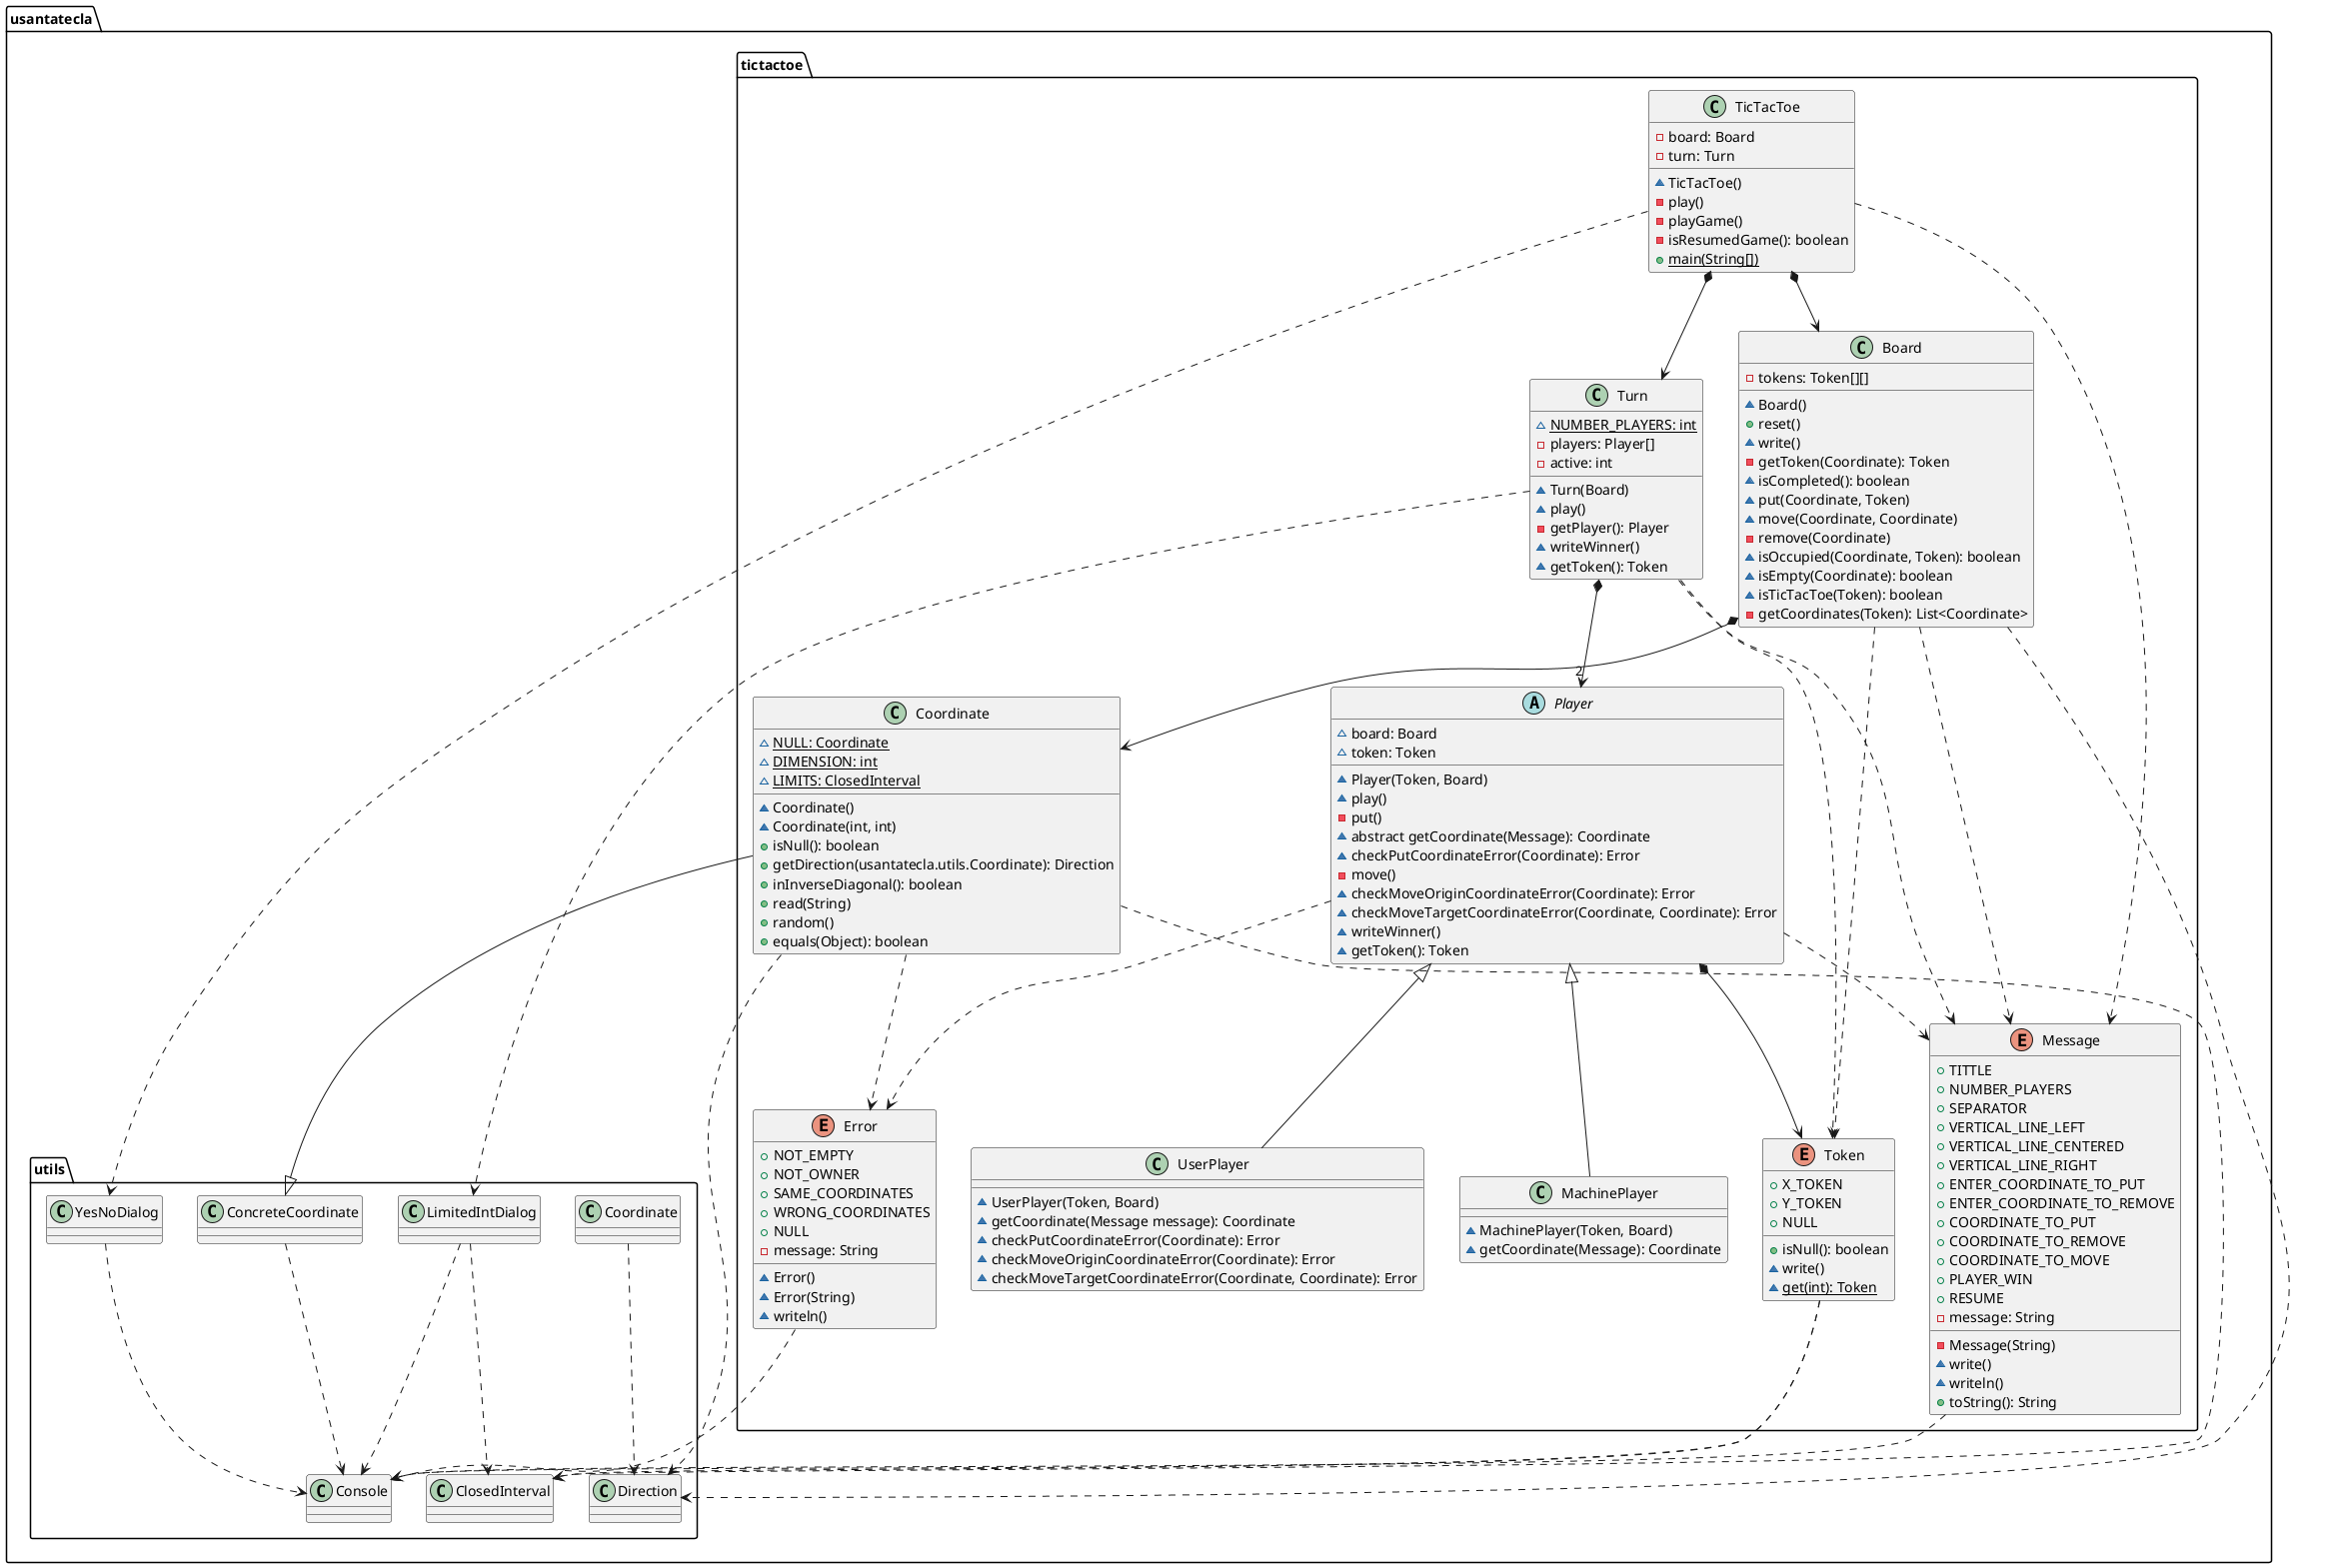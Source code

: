 @startuml tictactoe
namespace usantatecla.tictactoe {
class Board {
	- tokens: Token[][] 
	~ Board()
	+ reset() 
	~ write() 
	- getToken(Coordinate): Token 
	~ isCompleted(): boolean 
	~ put(Coordinate, Token) 
	~ move(Coordinate, Coordinate) 
	- remove(Coordinate) 
	~ isOccupied(Coordinate, Token): boolean 
	~ isEmpty(Coordinate): boolean
	~ isTicTacToe(Token): boolean
	- getCoordinates(Token): List<Coordinate> 
}

class Coordinate {
	~ NULL: {static} Coordinate
	~ DIMENSION: {static} int 
	~ LIMITS: {static} ClosedInterval 
	~ Coordinate()
	~ Coordinate(int, int)
	+ isNull(): boolean 
	+ getDirection(usantatecla.utils.Coordinate): Direction 
	+ inInverseDiagonal(): boolean 
	+ read(String)
	+ random() 
	+ equals(Object): boolean 
}

enum Error {

	+ NOT_EMPTY
	+ NOT_OWNER
	+ SAME_COORDINATES
	+ WRONG_COORDINATES
	+ NULL
	- message: String 
	~ Error()
	~ Error(String)
	~ writeln()
}

class MachinePlayer {
	~ MachinePlayer(Token, Board)
	~ getCoordinate(Message): Coordinate 
}

enum Message {
	+ TITTLE
	+ NUMBER_PLAYERS
	+ SEPARATOR
	+ VERTICAL_LINE_LEFT
	+ VERTICAL_LINE_CENTERED
	+ VERTICAL_LINE_RIGHT
	+ ENTER_COORDINATE_TO_PUT
	+ ENTER_COORDINATE_TO_REMOVE
	+ COORDINATE_TO_PUT
	+ COORDINATE_TO_REMOVE
	+ COORDINATE_TO_MOVE
	+ PLAYER_WIN
	+ RESUME
	- message: String 
	- Message(String)
	~ write()
	~ writeln()
	+ toString(): String 
}


abstract class Player {
	~ board: Board 
	~ token: Token 
	~ Player(Token, Board)
	~ play()
	- put()
	~ abstract getCoordinate(Message): Coordinate 
	~ checkPutCoordinateError(Coordinate): Error 
	- move()
	~ checkMoveOriginCoordinateError(Coordinate): Error 
	~ checkMoveTargetCoordinateError(Coordinate, Coordinate): Error 
	~ writeWinner()
	~ getToken(): Token 
}

class TicTacToe{
    - board: Board 
	- turn: Turn 
    ~ TicTacToe()
	- play()
    - playGame()
	- isResumedGame(): boolean
	+ {static} main(String[])
}

enum Token {
	+ X_TOKEN
	+ Y_TOKEN
	+ NULL
    + isNull(): boolean 
    ~ write()
    ~ {static} get(int): Token 
}

class Turn {
	~ NUMBER_PLAYERS: {static} int 
	- players: Player[] 
	- active: int 
	~ Turn(Board)
	~ play()
	- getPlayer(): Player 
	~ writeWinner()
	~ getToken(): Token  
}

class UserPlayer extends Player {
	~ UserPlayer(Token, Board)
	~ getCoordinate(Message message): Coordinate
	~ checkPutCoordinateError(Coordinate): Error 
	~ checkMoveOriginCoordinateError(Coordinate): Error
	~ checkMoveTargetCoordinateError(Coordinate, Coordinate): Error
}

TicTacToe *-down-> Board
TicTacToe *-down-> Turn

Board .down.> Token
Turn .down.> Token
Player *-down-> Token
Turn *-down-> "2" Player
Board *-down-> Coordinate
Player <|-down- MachinePlayer
Coordinate .down.> Error
Player .down.> Error
Board .down.> Message
Player .down.> Message
TicTacToe .down.> Message
Turn .down.> Message

}

usantatecla.utils.ConcreteCoordinate <|-down- usantatecla.tictactoe.Coordinate

usantatecla.tictactoe.Coordinate .down.> usantatecla.utils.ClosedInterval
usantatecla.tictactoe.Token .down.> usantatecla.utils.ClosedInterval
usantatecla.utils.LimitedIntDialog .down.> usantatecla.utils.ClosedInterval


usantatecla.tictactoe.Error .down.> usantatecla.utils.Console
usantatecla.tictactoe.Message .down.> usantatecla.utils.Console
usantatecla.tictactoe.Token .down.> usantatecla.utils.Console
usantatecla.utils.ConcreteCoordinate .down.> usantatecla.utils.Console
usantatecla.utils.LimitedIntDialog .down.> usantatecla.utils.Console
usantatecla.utils.YesNoDialog .down.> usantatecla.utils.Console


usantatecla.tictactoe.Turn .down.> usantatecla.utils.LimitedIntDialog
usantatecla.tictactoe.TicTacToe .down.> usantatecla.utils.YesNoDialog

usantatecla.tictactoe.Board .down.> usantatecla.utils.Direction
usantatecla.tictactoe.Coordinate .down.> usantatecla.utils.Direction
usantatecla.utils.Coordinate .down.> usantatecla.utils.Direction
@enduml


@startuml utils
namespace usantatecla.utils {

interface Coordinate {
	~ isNull(): boolean 
	~ getDirection(Coordinate): Direction 
	~ inHorizontal(Coordinate): boolean 
	~ inVertical(Coordinate): boolean 
	~ inMainDiagonal(): boolean 
}

class ConcreteCoordinate {
	~ row: int 
	~ column: int 
	~ ROW: {static} String
	~ COLUMN: {static} String
	~ ConcreteCoordinate()
	~ ConcreteCoordinate(int, int)
	+ isNull(): boolean 
	+ getDirection(Coordinate): Direction 
	+ inHorizontal(Coordinate): boolean 
	+ inVertical(Coordinate): boolean 
	+ inMainDiagonal(): boolean 
	~ read(String)
	+ getRow(): int 
	+ getColumn(): int
	+ hashCode(): int
	+ equals(Object): boolean 
	+ toString(): String 
}
class NullCoordinate {
	+ instance: {static} NullCoordinate 
	+ {static} instance(): Coordinate 
	+ isNull(): boolean 
	+ getDirection(Coordinate): Direction 
	+ inHorizontal(Coordinate): boolean 
	+ inVertical(Coordinate): boolean
	+ inMainDiagonal(): boolean
	+ hashCode(): int 
	+ equals(Object): boolean 
	+ toString(): String 
}

enum Direction {
	+ VERTICAL
	+ HORIZONTAL
	+ MAIN_DIAGONAL
	+ INVERSE_DIAGONAL
	+ NULL
}

class Console {
	+ console: {static} Console 
	- bufferedReader: BufferedReader 
	+ instance(): {static} Console 
	+ readString(String): String 
	+ readString(): String 
	+ readInt(String): int 
	+ readChar(String): char 
	+ writeln()
	+ write(String)
	+ write(int)
	+ writeln(String)
	+ writeln(int)
	+ write(char)
	+ writeError(String)
}

class ClosedInterval {
	- min: int 
	- max: int 
	+ ClosedInterval(int, int)
	+ isIncluded(int): boolean 
	+ toString(): String 
}

class YesNoDialog {
	- AFFIRMATIVE: {static} char 
	- NEGATIVE: {static} char 
	- SUFFIX: {static} String 
	- MESSAGE: {static} String
	- answer: char 
	+ read(String): boolean 
	- isAfirmative(): boolean 
	- getAnswer(): char 
	- isNegative(): boolean 
}

class LimitedIntDialog {
	- LIMITS: ClosedInterval 
	- ERROR_MESSAGE: {static} String 
	+ LimitedIntDialog(int, int)
	+ read(String): int 
}

Coordinate <|-down- ConcreteCoordinate
Coordinate <|-down- NullCoordinate

}
@enduml